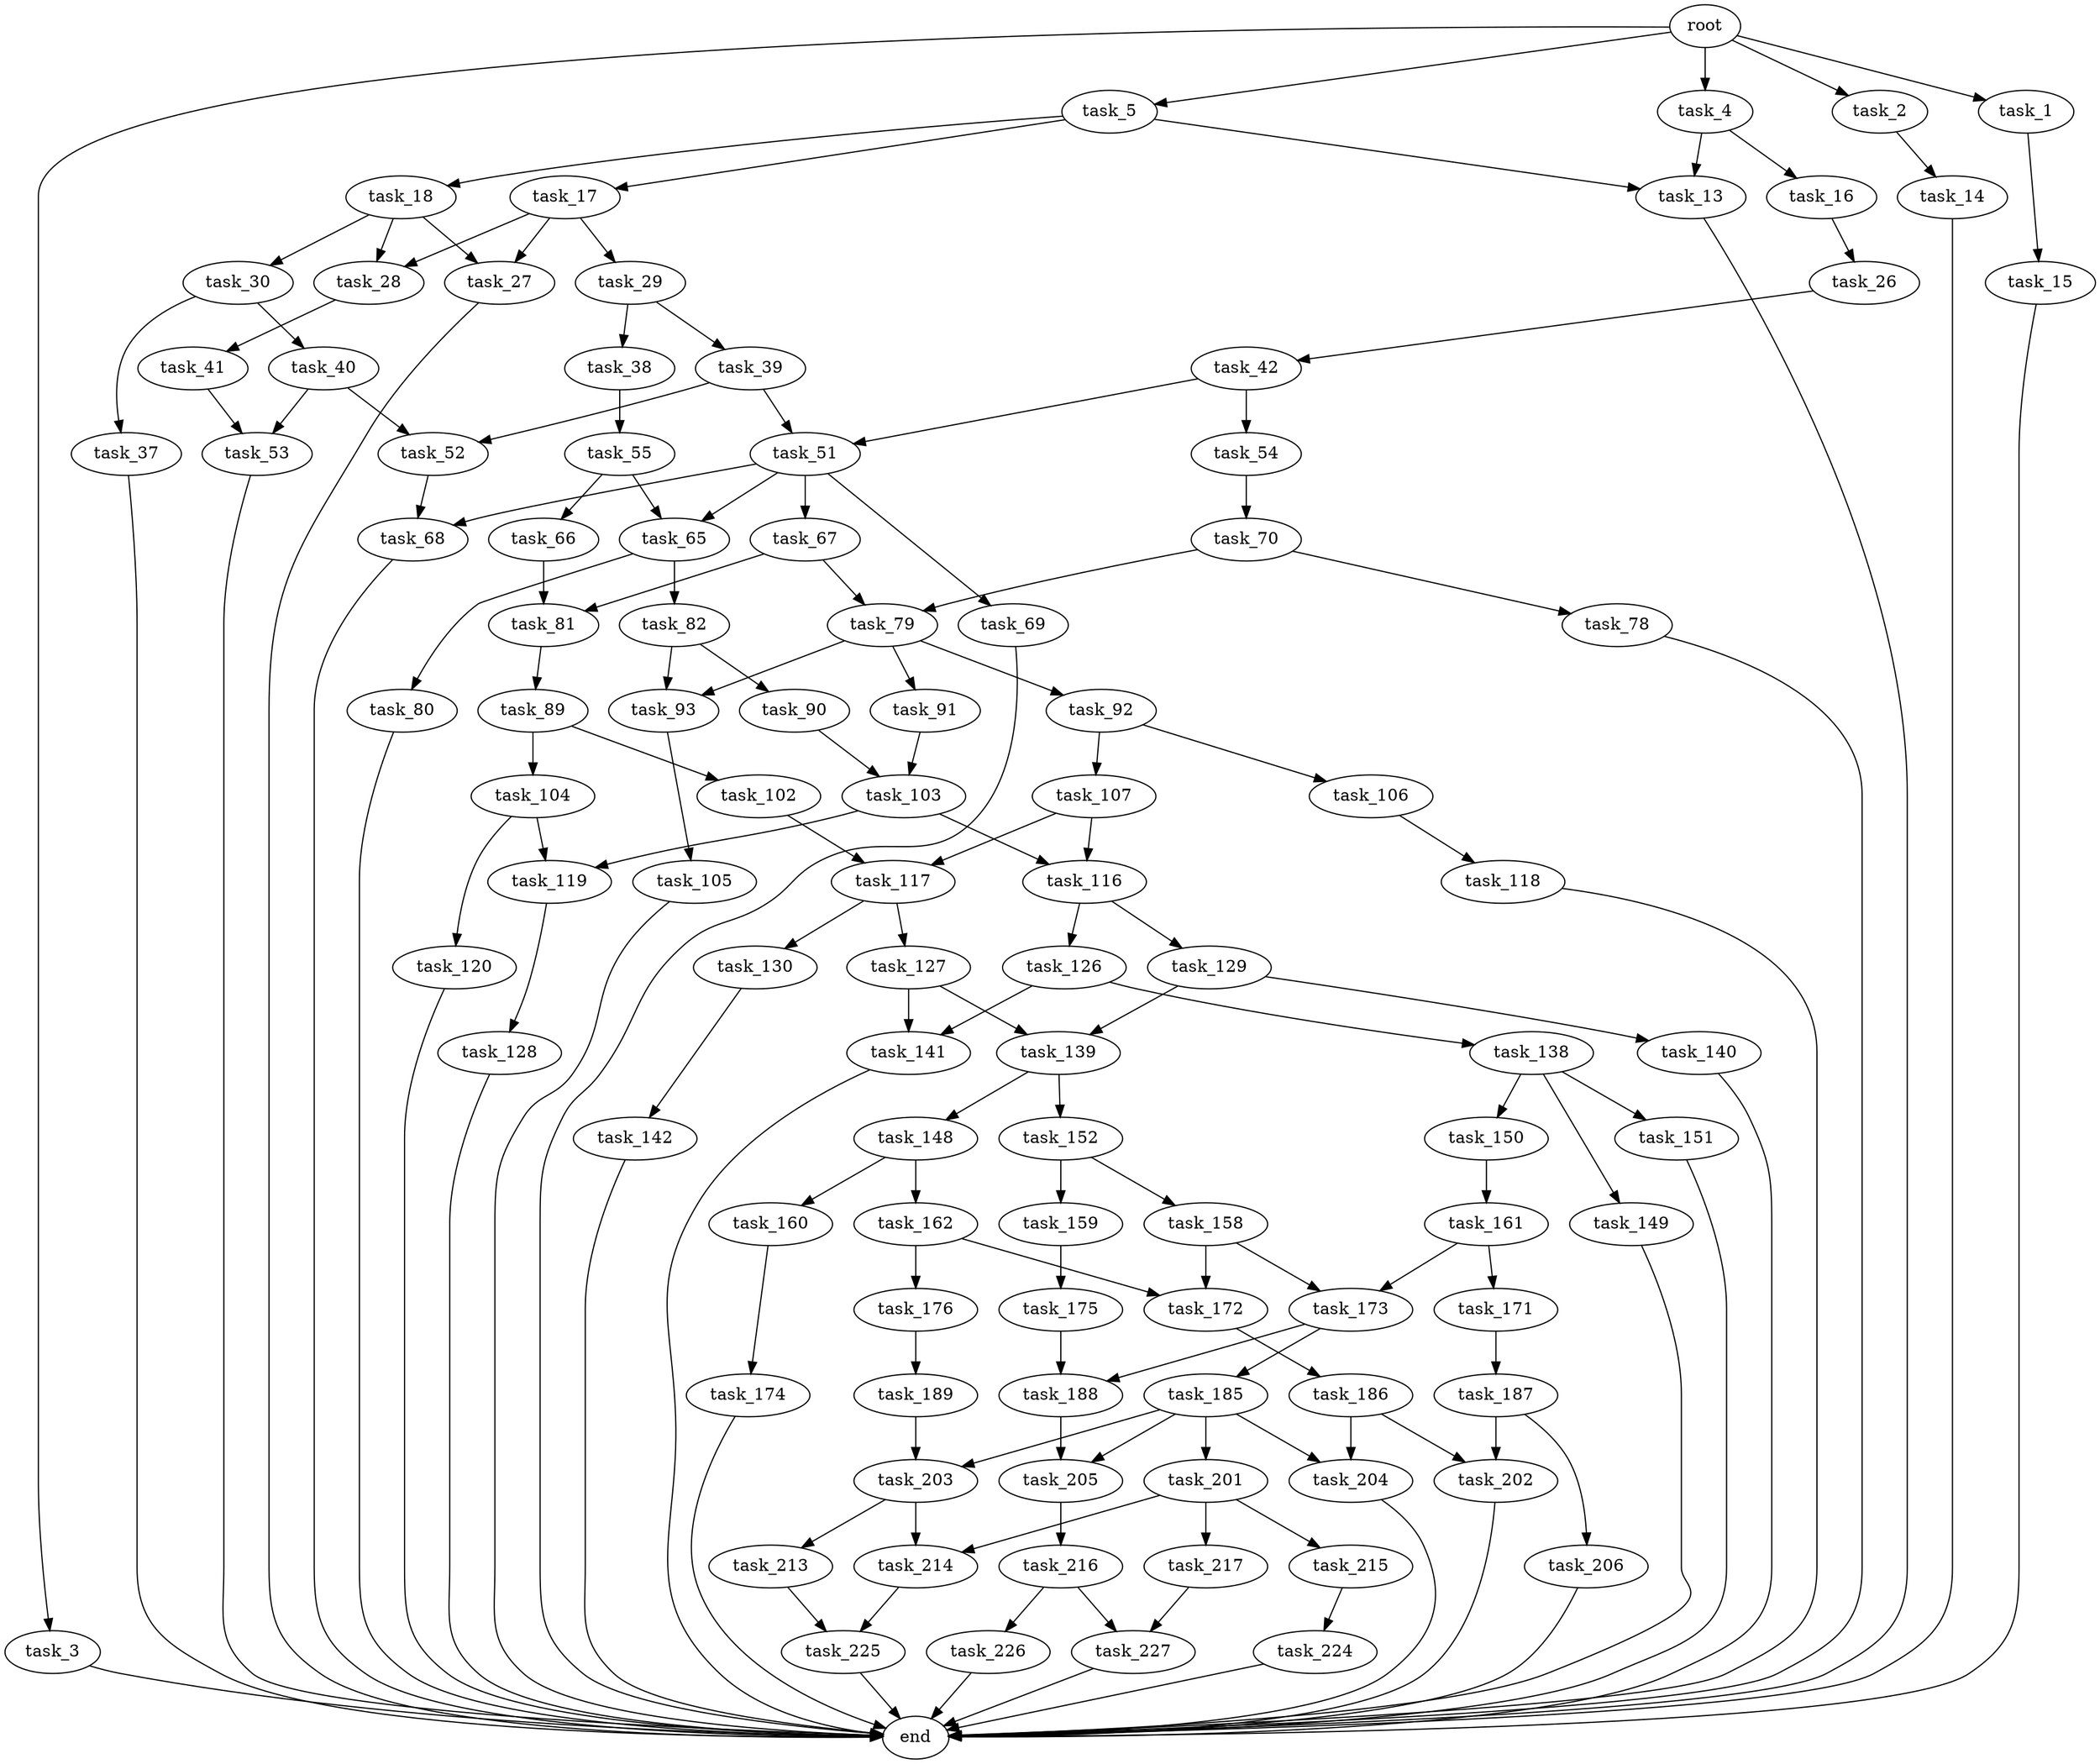 digraph G {
  root [size="0.000000"];
  task_1 [size="178124685557.000000"];
  task_2 [size="702928138281.000000"];
  task_3 [size="19114185625.000000"];
  task_4 [size="68719476736.000000"];
  task_5 [size="1073741824000.000000"];
  task_13 [size="1345258448.000000"];
  task_14 [size="300442712613.000000"];
  task_15 [size="941511314.000000"];
  task_16 [size="549755813888.000000"];
  task_17 [size="1623659757.000000"];
  task_18 [size="1705978325.000000"];
  task_26 [size="2744795315.000000"];
  task_27 [size="122908143888.000000"];
  task_28 [size="267377886973.000000"];
  task_29 [size="34868226650.000000"];
  task_30 [size="49931781875.000000"];
  task_37 [size="343624612203.000000"];
  task_38 [size="25287270113.000000"];
  task_39 [size="274155513723.000000"];
  task_40 [size="9684057242.000000"];
  task_41 [size="1073741824000.000000"];
  task_42 [size="1075995506832.000000"];
  task_51 [size="9208556157.000000"];
  task_52 [size="13861798890.000000"];
  task_53 [size="96231685808.000000"];
  task_54 [size="134217728000.000000"];
  task_55 [size="8589934592.000000"];
  task_65 [size="134217728000.000000"];
  task_66 [size="368293445632.000000"];
  task_67 [size="60801221916.000000"];
  task_68 [size="231928233984.000000"];
  task_69 [size="435710131015.000000"];
  task_70 [size="1073741824000.000000"];
  task_78 [size="14104561646.000000"];
  task_79 [size="97735558967.000000"];
  task_80 [size="22665484659.000000"];
  task_81 [size="33029509089.000000"];
  task_82 [size="286709123474.000000"];
  task_89 [size="26808109540.000000"];
  task_90 [size="368293445632.000000"];
  task_91 [size="17693218287.000000"];
  task_92 [size="36204687126.000000"];
  task_93 [size="8583728473.000000"];
  task_102 [size="725485122.000000"];
  task_103 [size="5295543457.000000"];
  task_104 [size="20381911573.000000"];
  task_105 [size="68719476736.000000"];
  task_106 [size="2521604188.000000"];
  task_107 [size="315500355279.000000"];
  task_116 [size="452945279062.000000"];
  task_117 [size="11328691956.000000"];
  task_118 [size="5139974754.000000"];
  task_119 [size="28991029248.000000"];
  task_120 [size="214156137369.000000"];
  task_126 [size="1157657269.000000"];
  task_127 [size="134217728000.000000"];
  task_128 [size="462341339831.000000"];
  task_129 [size="1782882114.000000"];
  task_130 [size="812716878088.000000"];
  task_138 [size="7891310285.000000"];
  task_139 [size="496642400789.000000"];
  task_140 [size="231928233984.000000"];
  task_141 [size="782757789696.000000"];
  task_142 [size="782757789696.000000"];
  task_148 [size="231928233984.000000"];
  task_149 [size="12888421980.000000"];
  task_150 [size="231928233984.000000"];
  task_151 [size="255820606557.000000"];
  task_152 [size="549755813888.000000"];
  task_158 [size="12201527324.000000"];
  task_159 [size="8589934592.000000"];
  task_160 [size="62557396462.000000"];
  task_161 [size="313467024750.000000"];
  task_162 [size="7319509114.000000"];
  task_171 [size="113753747101.000000"];
  task_172 [size="4090186838.000000"];
  task_173 [size="10003433927.000000"];
  task_174 [size="368293445632.000000"];
  task_175 [size="1073741824000.000000"];
  task_176 [size="8589934592.000000"];
  task_185 [size="38449997617.000000"];
  task_186 [size="699769134371.000000"];
  task_187 [size="134217728000.000000"];
  task_188 [size="68719476736.000000"];
  task_189 [size="1073741824000.000000"];
  task_201 [size="215826447353.000000"];
  task_202 [size="370146735.000000"];
  task_203 [size="68719476736.000000"];
  task_204 [size="88577686778.000000"];
  task_205 [size="45450577382.000000"];
  task_206 [size="208236514831.000000"];
  task_213 [size="1263282113605.000000"];
  task_214 [size="368293445632.000000"];
  task_215 [size="23595633337.000000"];
  task_216 [size="8589934592.000000"];
  task_217 [size="231928233984.000000"];
  task_224 [size="782757789696.000000"];
  task_225 [size="782757789696.000000"];
  task_226 [size="231928233984.000000"];
  task_227 [size="34046271781.000000"];
  end [size="0.000000"];

  root -> task_1 [size="1.000000"];
  root -> task_2 [size="1.000000"];
  root -> task_3 [size="1.000000"];
  root -> task_4 [size="1.000000"];
  root -> task_5 [size="1.000000"];
  task_1 -> task_15 [size="134217728.000000"];
  task_2 -> task_14 [size="679477248.000000"];
  task_3 -> end [size="1.000000"];
  task_4 -> task_13 [size="134217728.000000"];
  task_4 -> task_16 [size="134217728.000000"];
  task_5 -> task_13 [size="838860800.000000"];
  task_5 -> task_17 [size="838860800.000000"];
  task_5 -> task_18 [size="838860800.000000"];
  task_13 -> end [size="1.000000"];
  task_14 -> end [size="1.000000"];
  task_15 -> end [size="1.000000"];
  task_16 -> task_26 [size="536870912.000000"];
  task_17 -> task_27 [size="134217728.000000"];
  task_17 -> task_28 [size="134217728.000000"];
  task_17 -> task_29 [size="134217728.000000"];
  task_18 -> task_27 [size="134217728.000000"];
  task_18 -> task_28 [size="134217728.000000"];
  task_18 -> task_30 [size="134217728.000000"];
  task_26 -> task_42 [size="75497472.000000"];
  task_27 -> end [size="1.000000"];
  task_28 -> task_41 [size="209715200.000000"];
  task_29 -> task_38 [size="33554432.000000"];
  task_29 -> task_39 [size="33554432.000000"];
  task_30 -> task_37 [size="134217728.000000"];
  task_30 -> task_40 [size="134217728.000000"];
  task_37 -> end [size="1.000000"];
  task_38 -> task_55 [size="33554432.000000"];
  task_39 -> task_51 [size="679477248.000000"];
  task_39 -> task_52 [size="679477248.000000"];
  task_40 -> task_52 [size="838860800.000000"];
  task_40 -> task_53 [size="838860800.000000"];
  task_41 -> task_53 [size="838860800.000000"];
  task_42 -> task_51 [size="679477248.000000"];
  task_42 -> task_54 [size="679477248.000000"];
  task_51 -> task_65 [size="679477248.000000"];
  task_51 -> task_67 [size="679477248.000000"];
  task_51 -> task_68 [size="679477248.000000"];
  task_51 -> task_69 [size="679477248.000000"];
  task_52 -> task_68 [size="411041792.000000"];
  task_53 -> end [size="1.000000"];
  task_54 -> task_70 [size="209715200.000000"];
  task_55 -> task_65 [size="33554432.000000"];
  task_55 -> task_66 [size="33554432.000000"];
  task_65 -> task_80 [size="209715200.000000"];
  task_65 -> task_82 [size="209715200.000000"];
  task_66 -> task_81 [size="411041792.000000"];
  task_67 -> task_79 [size="134217728.000000"];
  task_67 -> task_81 [size="134217728.000000"];
  task_68 -> end [size="1.000000"];
  task_69 -> end [size="1.000000"];
  task_70 -> task_78 [size="838860800.000000"];
  task_70 -> task_79 [size="838860800.000000"];
  task_78 -> end [size="1.000000"];
  task_79 -> task_91 [size="75497472.000000"];
  task_79 -> task_92 [size="75497472.000000"];
  task_79 -> task_93 [size="75497472.000000"];
  task_80 -> end [size="1.000000"];
  task_81 -> task_89 [size="33554432.000000"];
  task_82 -> task_90 [size="301989888.000000"];
  task_82 -> task_93 [size="301989888.000000"];
  task_89 -> task_102 [size="75497472.000000"];
  task_89 -> task_104 [size="75497472.000000"];
  task_90 -> task_103 [size="411041792.000000"];
  task_91 -> task_103 [size="33554432.000000"];
  task_92 -> task_106 [size="33554432.000000"];
  task_92 -> task_107 [size="33554432.000000"];
  task_93 -> task_105 [size="134217728.000000"];
  task_102 -> task_117 [size="75497472.000000"];
  task_103 -> task_116 [size="134217728.000000"];
  task_103 -> task_119 [size="134217728.000000"];
  task_104 -> task_119 [size="33554432.000000"];
  task_104 -> task_120 [size="33554432.000000"];
  task_105 -> end [size="1.000000"];
  task_106 -> task_118 [size="75497472.000000"];
  task_107 -> task_116 [size="838860800.000000"];
  task_107 -> task_117 [size="838860800.000000"];
  task_116 -> task_126 [size="301989888.000000"];
  task_116 -> task_129 [size="301989888.000000"];
  task_117 -> task_127 [size="301989888.000000"];
  task_117 -> task_130 [size="301989888.000000"];
  task_118 -> end [size="1.000000"];
  task_119 -> task_128 [size="75497472.000000"];
  task_120 -> end [size="1.000000"];
  task_126 -> task_138 [size="75497472.000000"];
  task_126 -> task_141 [size="75497472.000000"];
  task_127 -> task_139 [size="209715200.000000"];
  task_127 -> task_141 [size="209715200.000000"];
  task_128 -> end [size="1.000000"];
  task_129 -> task_139 [size="33554432.000000"];
  task_129 -> task_140 [size="33554432.000000"];
  task_130 -> task_142 [size="838860800.000000"];
  task_138 -> task_149 [size="301989888.000000"];
  task_138 -> task_150 [size="301989888.000000"];
  task_138 -> task_151 [size="301989888.000000"];
  task_139 -> task_148 [size="411041792.000000"];
  task_139 -> task_152 [size="411041792.000000"];
  task_140 -> end [size="1.000000"];
  task_141 -> end [size="1.000000"];
  task_142 -> end [size="1.000000"];
  task_148 -> task_160 [size="301989888.000000"];
  task_148 -> task_162 [size="301989888.000000"];
  task_149 -> end [size="1.000000"];
  task_150 -> task_161 [size="301989888.000000"];
  task_151 -> end [size="1.000000"];
  task_152 -> task_158 [size="536870912.000000"];
  task_152 -> task_159 [size="536870912.000000"];
  task_158 -> task_172 [size="411041792.000000"];
  task_158 -> task_173 [size="411041792.000000"];
  task_159 -> task_175 [size="33554432.000000"];
  task_160 -> task_174 [size="209715200.000000"];
  task_161 -> task_171 [size="209715200.000000"];
  task_161 -> task_173 [size="209715200.000000"];
  task_162 -> task_172 [size="209715200.000000"];
  task_162 -> task_176 [size="209715200.000000"];
  task_171 -> task_187 [size="209715200.000000"];
  task_172 -> task_186 [size="301989888.000000"];
  task_173 -> task_185 [size="411041792.000000"];
  task_173 -> task_188 [size="411041792.000000"];
  task_174 -> end [size="1.000000"];
  task_175 -> task_188 [size="838860800.000000"];
  task_176 -> task_189 [size="33554432.000000"];
  task_185 -> task_201 [size="838860800.000000"];
  task_185 -> task_203 [size="838860800.000000"];
  task_185 -> task_204 [size="838860800.000000"];
  task_185 -> task_205 [size="838860800.000000"];
  task_186 -> task_202 [size="838860800.000000"];
  task_186 -> task_204 [size="838860800.000000"];
  task_187 -> task_202 [size="209715200.000000"];
  task_187 -> task_206 [size="209715200.000000"];
  task_188 -> task_205 [size="134217728.000000"];
  task_189 -> task_203 [size="838860800.000000"];
  task_201 -> task_214 [size="301989888.000000"];
  task_201 -> task_215 [size="301989888.000000"];
  task_201 -> task_217 [size="301989888.000000"];
  task_202 -> end [size="1.000000"];
  task_203 -> task_213 [size="134217728.000000"];
  task_203 -> task_214 [size="134217728.000000"];
  task_204 -> end [size="1.000000"];
  task_205 -> task_216 [size="33554432.000000"];
  task_206 -> end [size="1.000000"];
  task_213 -> task_225 [size="838860800.000000"];
  task_214 -> task_225 [size="411041792.000000"];
  task_215 -> task_224 [size="679477248.000000"];
  task_216 -> task_226 [size="33554432.000000"];
  task_216 -> task_227 [size="33554432.000000"];
  task_217 -> task_227 [size="301989888.000000"];
  task_224 -> end [size="1.000000"];
  task_225 -> end [size="1.000000"];
  task_226 -> end [size="1.000000"];
  task_227 -> end [size="1.000000"];
}
